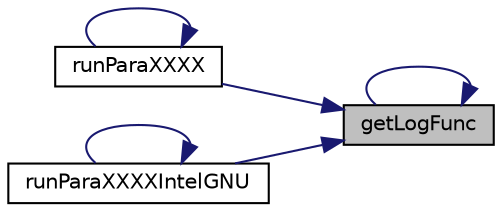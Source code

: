 digraph "getLogFunc"
{
 // LATEX_PDF_SIZE
  edge [fontname="Helvetica",fontsize="10",labelfontname="Helvetica",labelfontsize="10"];
  node [fontname="Helvetica",fontsize="10",shape=record];
  rankdir="RL";
  Node1 [label="getLogFunc",height=0.2,width=0.4,color="black", fillcolor="grey75", style="filled", fontcolor="black",tooltip=" "];
  Node1 -> Node1 [dir="back",color="midnightblue",fontsize="10",style="solid",fontname="Helvetica"];
  Node1 -> Node2 [dir="back",color="midnightblue",fontsize="10",style="solid",fontname="Helvetica"];
  Node2 [label="runParaXXXX",height=0.2,width=0.4,color="black", fillcolor="white", style="filled",URL="$ParaMonte_0drunParaXXXX_8inc_8f90.html#a60a7fdb65c8e5ac41d3d322a219bcd48",tooltip=" "];
  Node2 -> Node2 [dir="back",color="midnightblue",fontsize="10",style="solid",fontname="Helvetica"];
  Node1 -> Node3 [dir="back",color="midnightblue",fontsize="10",style="solid",fontname="Helvetica"];
  Node3 [label="runParaXXXXIntelGNU",height=0.2,width=0.4,color="black", fillcolor="white", style="filled",URL="$ParaMonte_0drunParaXXXX_8inc_8f90.html#a619ca81bc9b017a971940ca4f87f2b56",tooltip=" "];
  Node3 -> Node3 [dir="back",color="midnightblue",fontsize="10",style="solid",fontname="Helvetica"];
}
